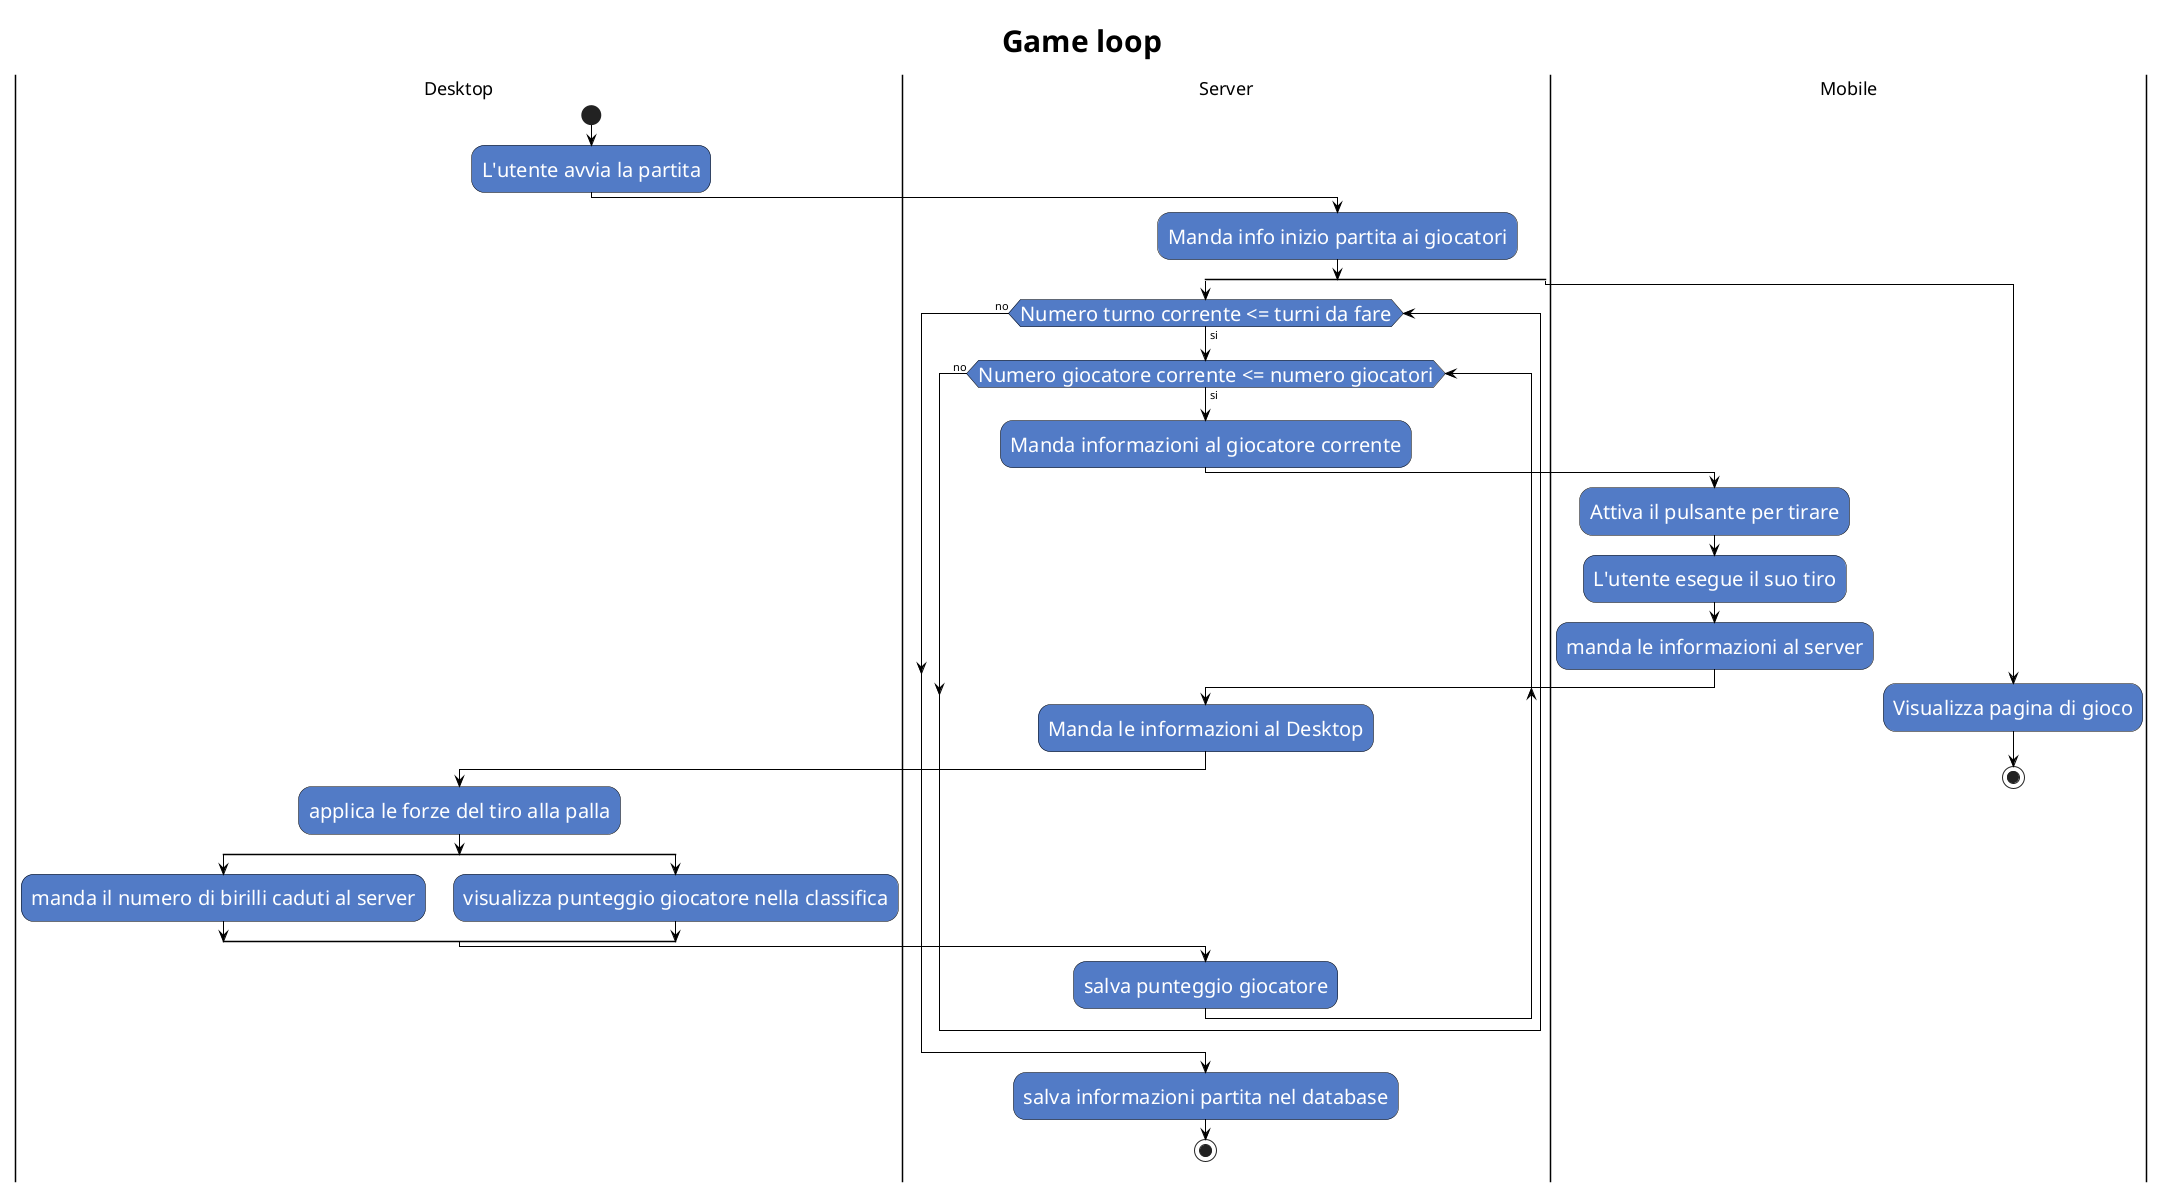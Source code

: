 @startuml name
skinparam activity {
    FontColor          white
    AttributeFontColor white
    FontSize           20
    AttributeFontSize  15
    AttributeFontname  Droid Sans Mono
    BackgroundColor    #527BC6
    BorderColor        black
    ArrowColor         black
}
skinparam title {
    FontColor          black 
    FontSize           30
    AttributeFontSize  15
    AttributeFontname  Droid Sans Mono
}
title Game loop
|Desktop|
start
:L'utente avvia la partita;
|Server|
:Manda info inizio partita ai giocatori;
split
    while (Numero turno corrente <= turni da fare) is (si)
    while (Numero giocatore corrente <= numero giocatori) is (si)
    :Manda informazioni al giocatore corrente;
    |Mobile|
    :Attiva il pulsante per tirare;
    :L'utente esegue il suo tiro;
    :manda le informazioni al server;
    |Server|
    :Manda le informazioni al Desktop;
    |Desktop|
    :applica le forze del tiro alla palla;
    split
    :manda il numero di birilli caduti al server;
    split again
    :visualizza punteggio giocatore nella classifica;
    end split
    |Server|
    :salva punteggio giocatore;
    end while (no)
    end while (no)
    :salva informazioni partita nel database;
    stop
split again
    |Mobile|
    :Visualizza pagina di gioco;
    stop;
    |Server|
@enduml